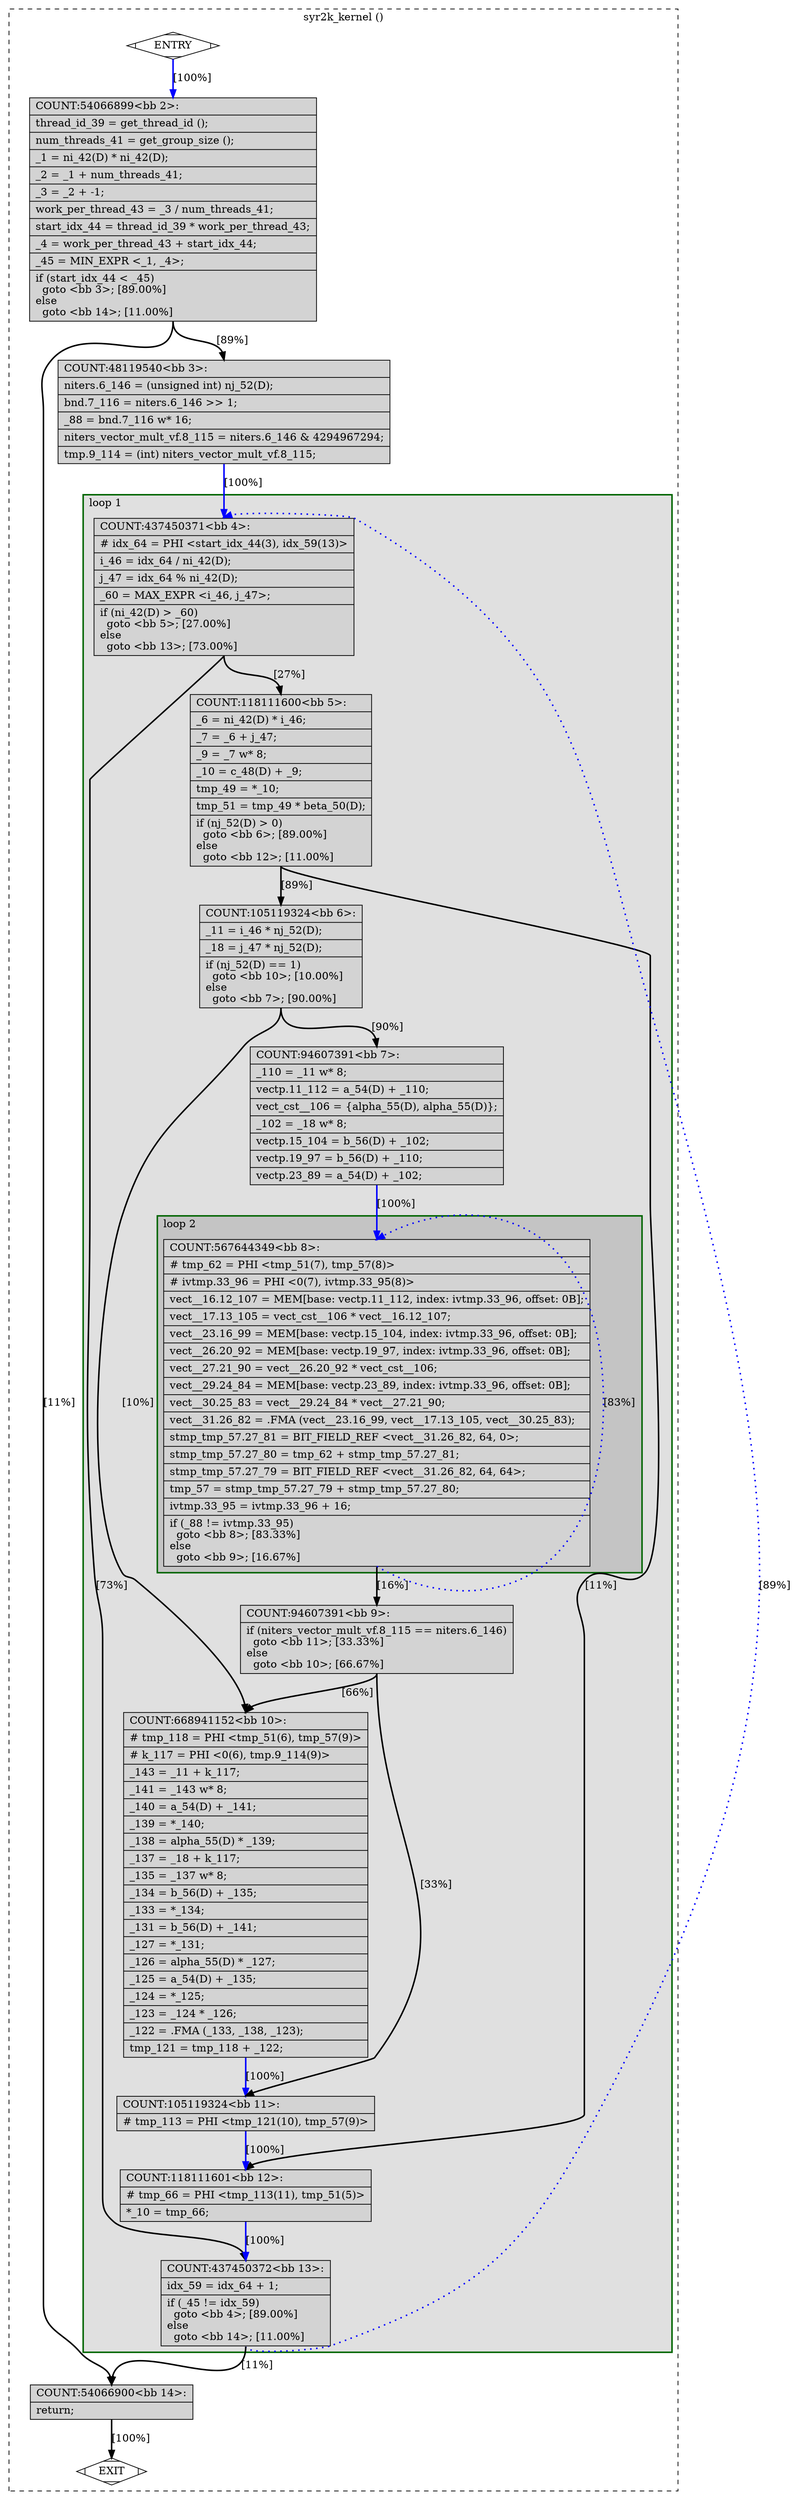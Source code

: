 digraph "syr2k.dev.c.231t.optimized" {
overlap=false;
subgraph "cluster_syr2k_kernel" {
	style="dashed";
	color="black";
	label="syr2k_kernel ()";
	subgraph cluster_4_1 {
	style="filled";
	color="darkgreen";
	fillcolor="grey88";
	label="loop 1";
	labeljust=l;
	penwidth=2;
	subgraph cluster_4_2 {
	style="filled";
	color="darkgreen";
	fillcolor="grey77";
	label="loop 2";
	labeljust=l;
	penwidth=2;
	fn_4_basic_block_8 [shape=record,style=filled,fillcolor=lightgrey,label="{COUNT:567644349\<bb\ 8\>:\l\
|#\ tmp_62\ =\ PHI\ \<tmp_51(7),\ tmp_57(8)\>\l\
|#\ ivtmp.33_96\ =\ PHI\ \<0(7),\ ivtmp.33_95(8)\>\l\
|vect__16.12_107\ =\ MEM[base:\ vectp.11_112,\ index:\ ivtmp.33_96,\ offset:\ 0B];\l\
|vect__17.13_105\ =\ vect_cst__106\ *\ vect__16.12_107;\l\
|vect__23.16_99\ =\ MEM[base:\ vectp.15_104,\ index:\ ivtmp.33_96,\ offset:\ 0B];\l\
|vect__26.20_92\ =\ MEM[base:\ vectp.19_97,\ index:\ ivtmp.33_96,\ offset:\ 0B];\l\
|vect__27.21_90\ =\ vect__26.20_92\ *\ vect_cst__106;\l\
|vect__29.24_84\ =\ MEM[base:\ vectp.23_89,\ index:\ ivtmp.33_96,\ offset:\ 0B];\l\
|vect__30.25_83\ =\ vect__29.24_84\ *\ vect__27.21_90;\l\
|vect__31.26_82\ =\ .FMA\ (vect__23.16_99,\ vect__17.13_105,\ vect__30.25_83);\l\
|stmp_tmp_57.27_81\ =\ BIT_FIELD_REF\ \<vect__31.26_82,\ 64,\ 0\>;\l\
|stmp_tmp_57.27_80\ =\ tmp_62\ +\ stmp_tmp_57.27_81;\l\
|stmp_tmp_57.27_79\ =\ BIT_FIELD_REF\ \<vect__31.26_82,\ 64,\ 64\>;\l\
|tmp_57\ =\ stmp_tmp_57.27_79\ +\ stmp_tmp_57.27_80;\l\
|ivtmp.33_95\ =\ ivtmp.33_96\ +\ 16;\l\
|if\ (_88\ !=\ ivtmp.33_95)\l\
\ \ goto\ \<bb\ 8\>;\ [83.33%]\l\
else\l\
\ \ goto\ \<bb\ 9\>;\ [16.67%]\l\
}"];

	}
	fn_4_basic_block_4 [shape=record,style=filled,fillcolor=lightgrey,label="{COUNT:437450371\<bb\ 4\>:\l\
|#\ idx_64\ =\ PHI\ \<start_idx_44(3),\ idx_59(13)\>\l\
|i_46\ =\ idx_64\ /\ ni_42(D);\l\
|j_47\ =\ idx_64\ %\ ni_42(D);\l\
|_60\ =\ MAX_EXPR\ \<i_46,\ j_47\>;\l\
|if\ (ni_42(D)\ \>\ _60)\l\
\ \ goto\ \<bb\ 5\>;\ [27.00%]\l\
else\l\
\ \ goto\ \<bb\ 13\>;\ [73.00%]\l\
}"];

	fn_4_basic_block_5 [shape=record,style=filled,fillcolor=lightgrey,label="{COUNT:118111600\<bb\ 5\>:\l\
|_6\ =\ ni_42(D)\ *\ i_46;\l\
|_7\ =\ _6\ +\ j_47;\l\
|_9\ =\ _7\ w*\ 8;\l\
|_10\ =\ c_48(D)\ +\ _9;\l\
|tmp_49\ =\ *_10;\l\
|tmp_51\ =\ tmp_49\ *\ beta_50(D);\l\
|if\ (nj_52(D)\ \>\ 0)\l\
\ \ goto\ \<bb\ 6\>;\ [89.00%]\l\
else\l\
\ \ goto\ \<bb\ 12\>;\ [11.00%]\l\
}"];

	fn_4_basic_block_13 [shape=record,style=filled,fillcolor=lightgrey,label="{COUNT:437450372\<bb\ 13\>:\l\
|idx_59\ =\ idx_64\ +\ 1;\l\
|if\ (_45\ !=\ idx_59)\l\
\ \ goto\ \<bb\ 4\>;\ [89.00%]\l\
else\l\
\ \ goto\ \<bb\ 14\>;\ [11.00%]\l\
}"];

	fn_4_basic_block_6 [shape=record,style=filled,fillcolor=lightgrey,label="{COUNT:105119324\<bb\ 6\>:\l\
|_11\ =\ i_46\ *\ nj_52(D);\l\
|_18\ =\ j_47\ *\ nj_52(D);\l\
|if\ (nj_52(D)\ ==\ 1)\l\
\ \ goto\ \<bb\ 10\>;\ [10.00%]\l\
else\l\
\ \ goto\ \<bb\ 7\>;\ [90.00%]\l\
}"];

	fn_4_basic_block_12 [shape=record,style=filled,fillcolor=lightgrey,label="{COUNT:118111601\<bb\ 12\>:\l\
|#\ tmp_66\ =\ PHI\ \<tmp_113(11),\ tmp_51(5)\>\l\
|*_10\ =\ tmp_66;\l\
}"];

	fn_4_basic_block_7 [shape=record,style=filled,fillcolor=lightgrey,label="{COUNT:94607391\<bb\ 7\>:\l\
|_110\ =\ _11\ w*\ 8;\l\
|vectp.11_112\ =\ a_54(D)\ +\ _110;\l\
|vect_cst__106\ =\ \{alpha_55(D),\ alpha_55(D)\};\l\
|_102\ =\ _18\ w*\ 8;\l\
|vectp.15_104\ =\ b_56(D)\ +\ _102;\l\
|vectp.19_97\ =\ b_56(D)\ +\ _110;\l\
|vectp.23_89\ =\ a_54(D)\ +\ _102;\l\
}"];

	fn_4_basic_block_10 [shape=record,style=filled,fillcolor=lightgrey,label="{COUNT:668941152\<bb\ 10\>:\l\
|#\ tmp_118\ =\ PHI\ \<tmp_51(6),\ tmp_57(9)\>\l\
|#\ k_117\ =\ PHI\ \<0(6),\ tmp.9_114(9)\>\l\
|_143\ =\ _11\ +\ k_117;\l\
|_141\ =\ _143\ w*\ 8;\l\
|_140\ =\ a_54(D)\ +\ _141;\l\
|_139\ =\ *_140;\l\
|_138\ =\ alpha_55(D)\ *\ _139;\l\
|_137\ =\ _18\ +\ k_117;\l\
|_135\ =\ _137\ w*\ 8;\l\
|_134\ =\ b_56(D)\ +\ _135;\l\
|_133\ =\ *_134;\l\
|_131\ =\ b_56(D)\ +\ _141;\l\
|_127\ =\ *_131;\l\
|_126\ =\ alpha_55(D)\ *\ _127;\l\
|_125\ =\ a_54(D)\ +\ _135;\l\
|_124\ =\ *_125;\l\
|_123\ =\ _124\ *\ _126;\l\
|_122\ =\ .FMA\ (_133,\ _138,\ _123);\l\
|tmp_121\ =\ tmp_118\ +\ _122;\l\
}"];

	fn_4_basic_block_11 [shape=record,style=filled,fillcolor=lightgrey,label="{COUNT:105119324\<bb\ 11\>:\l\
|#\ tmp_113\ =\ PHI\ \<tmp_121(10),\ tmp_57(9)\>\l\
}"];

	fn_4_basic_block_9 [shape=record,style=filled,fillcolor=lightgrey,label="{COUNT:94607391\<bb\ 9\>:\l\
|if\ (niters_vector_mult_vf.8_115\ ==\ niters.6_146)\l\
\ \ goto\ \<bb\ 11\>;\ [33.33%]\l\
else\l\
\ \ goto\ \<bb\ 10\>;\ [66.67%]\l\
}"];

	}
	fn_4_basic_block_0 [shape=Mdiamond,style=filled,fillcolor=white,label="ENTRY"];

	fn_4_basic_block_1 [shape=Mdiamond,style=filled,fillcolor=white,label="EXIT"];

	fn_4_basic_block_2 [shape=record,style=filled,fillcolor=lightgrey,label="{COUNT:54066899\<bb\ 2\>:\l\
|thread_id_39\ =\ get_thread_id\ ();\l\
|num_threads_41\ =\ get_group_size\ ();\l\
|_1\ =\ ni_42(D)\ *\ ni_42(D);\l\
|_2\ =\ _1\ +\ num_threads_41;\l\
|_3\ =\ _2\ +\ -1;\l\
|work_per_thread_43\ =\ _3\ /\ num_threads_41;\l\
|start_idx_44\ =\ thread_id_39\ *\ work_per_thread_43;\l\
|_4\ =\ work_per_thread_43\ +\ start_idx_44;\l\
|_45\ =\ MIN_EXPR\ \<_1,\ _4\>;\l\
|if\ (start_idx_44\ \<\ _45)\l\
\ \ goto\ \<bb\ 3\>;\ [89.00%]\l\
else\l\
\ \ goto\ \<bb\ 14\>;\ [11.00%]\l\
}"];

	fn_4_basic_block_3 [shape=record,style=filled,fillcolor=lightgrey,label="{COUNT:48119540\<bb\ 3\>:\l\
|niters.6_146\ =\ (unsigned\ int)\ nj_52(D);\l\
|bnd.7_116\ =\ niters.6_146\ \>\>\ 1;\l\
|_88\ =\ bnd.7_116\ w*\ 16;\l\
|niters_vector_mult_vf.8_115\ =\ niters.6_146\ &\ 4294967294;\l\
|tmp.9_114\ =\ (int)\ niters_vector_mult_vf.8_115;\l\
}"];

	fn_4_basic_block_14 [shape=record,style=filled,fillcolor=lightgrey,label="{COUNT:54066900\<bb\ 14\>:\l\
|return;\l\
}"];

	fn_4_basic_block_0:s -> fn_4_basic_block_2:n [style="solid,bold",color=blue,weight=100,constraint=true,label="[100%]"];
	fn_4_basic_block_2:s -> fn_4_basic_block_3:n [style="solid,bold",color=black,weight=10,constraint=true,label="[89%]"];
	fn_4_basic_block_2:s -> fn_4_basic_block_14:n [style="solid,bold",color=black,weight=10,constraint=true,label="[11%]"];
	fn_4_basic_block_3:s -> fn_4_basic_block_4:n [style="solid,bold",color=blue,weight=100,constraint=true,label="[100%]"];
	fn_4_basic_block_4:s -> fn_4_basic_block_5:n [style="solid,bold",color=black,weight=10,constraint=true,label="[27%]"];
	fn_4_basic_block_4:s -> fn_4_basic_block_13:n [style="solid,bold",color=black,weight=10,constraint=true,label="[73%]"];
	fn_4_basic_block_5:s -> fn_4_basic_block_6:n [style="solid,bold",color=black,weight=10,constraint=true,label="[89%]"];
	fn_4_basic_block_5:s -> fn_4_basic_block_12:n [style="solid,bold",color=black,weight=10,constraint=true,label="[11%]"];
	fn_4_basic_block_6:s -> fn_4_basic_block_7:n [style="solid,bold",color=black,weight=10,constraint=true,label="[90%]"];
	fn_4_basic_block_6:s -> fn_4_basic_block_10:n [style="solid,bold",color=black,weight=10,constraint=true,label="[10%]"];
	fn_4_basic_block_7:s -> fn_4_basic_block_8:n [style="solid,bold",color=blue,weight=100,constraint=true,label="[100%]"];
	fn_4_basic_block_8:s -> fn_4_basic_block_8:n [style="dotted,bold",color=blue,weight=10,constraint=false,label="[83%]"];
	fn_4_basic_block_8:s -> fn_4_basic_block_9:n [style="solid,bold",color=black,weight=10,constraint=true,label="[16%]"];
	fn_4_basic_block_9:s -> fn_4_basic_block_10:n [style="solid,bold",color=black,weight=10,constraint=true,label="[66%]"];
	fn_4_basic_block_9:s -> fn_4_basic_block_11:n [style="solid,bold",color=black,weight=10,constraint=true,label="[33%]"];
	fn_4_basic_block_10:s -> fn_4_basic_block_11:n [style="solid,bold",color=blue,weight=100,constraint=true,label="[100%]"];
	fn_4_basic_block_11:s -> fn_4_basic_block_12:n [style="solid,bold",color=blue,weight=100,constraint=true,label="[100%]"];
	fn_4_basic_block_12:s -> fn_4_basic_block_13:n [style="solid,bold",color=blue,weight=100,constraint=true,label="[100%]"];
	fn_4_basic_block_13:s -> fn_4_basic_block_4:n [style="dotted,bold",color=blue,weight=10,constraint=false,label="[89%]"];
	fn_4_basic_block_13:s -> fn_4_basic_block_14:n [style="solid,bold",color=black,weight=10,constraint=true,label="[11%]"];
	fn_4_basic_block_14:s -> fn_4_basic_block_1:n [style="solid,bold",color=black,weight=10,constraint=true,label="[100%]"];
	fn_4_basic_block_0:s -> fn_4_basic_block_1:n [style="invis",constraint=true];
}
}
